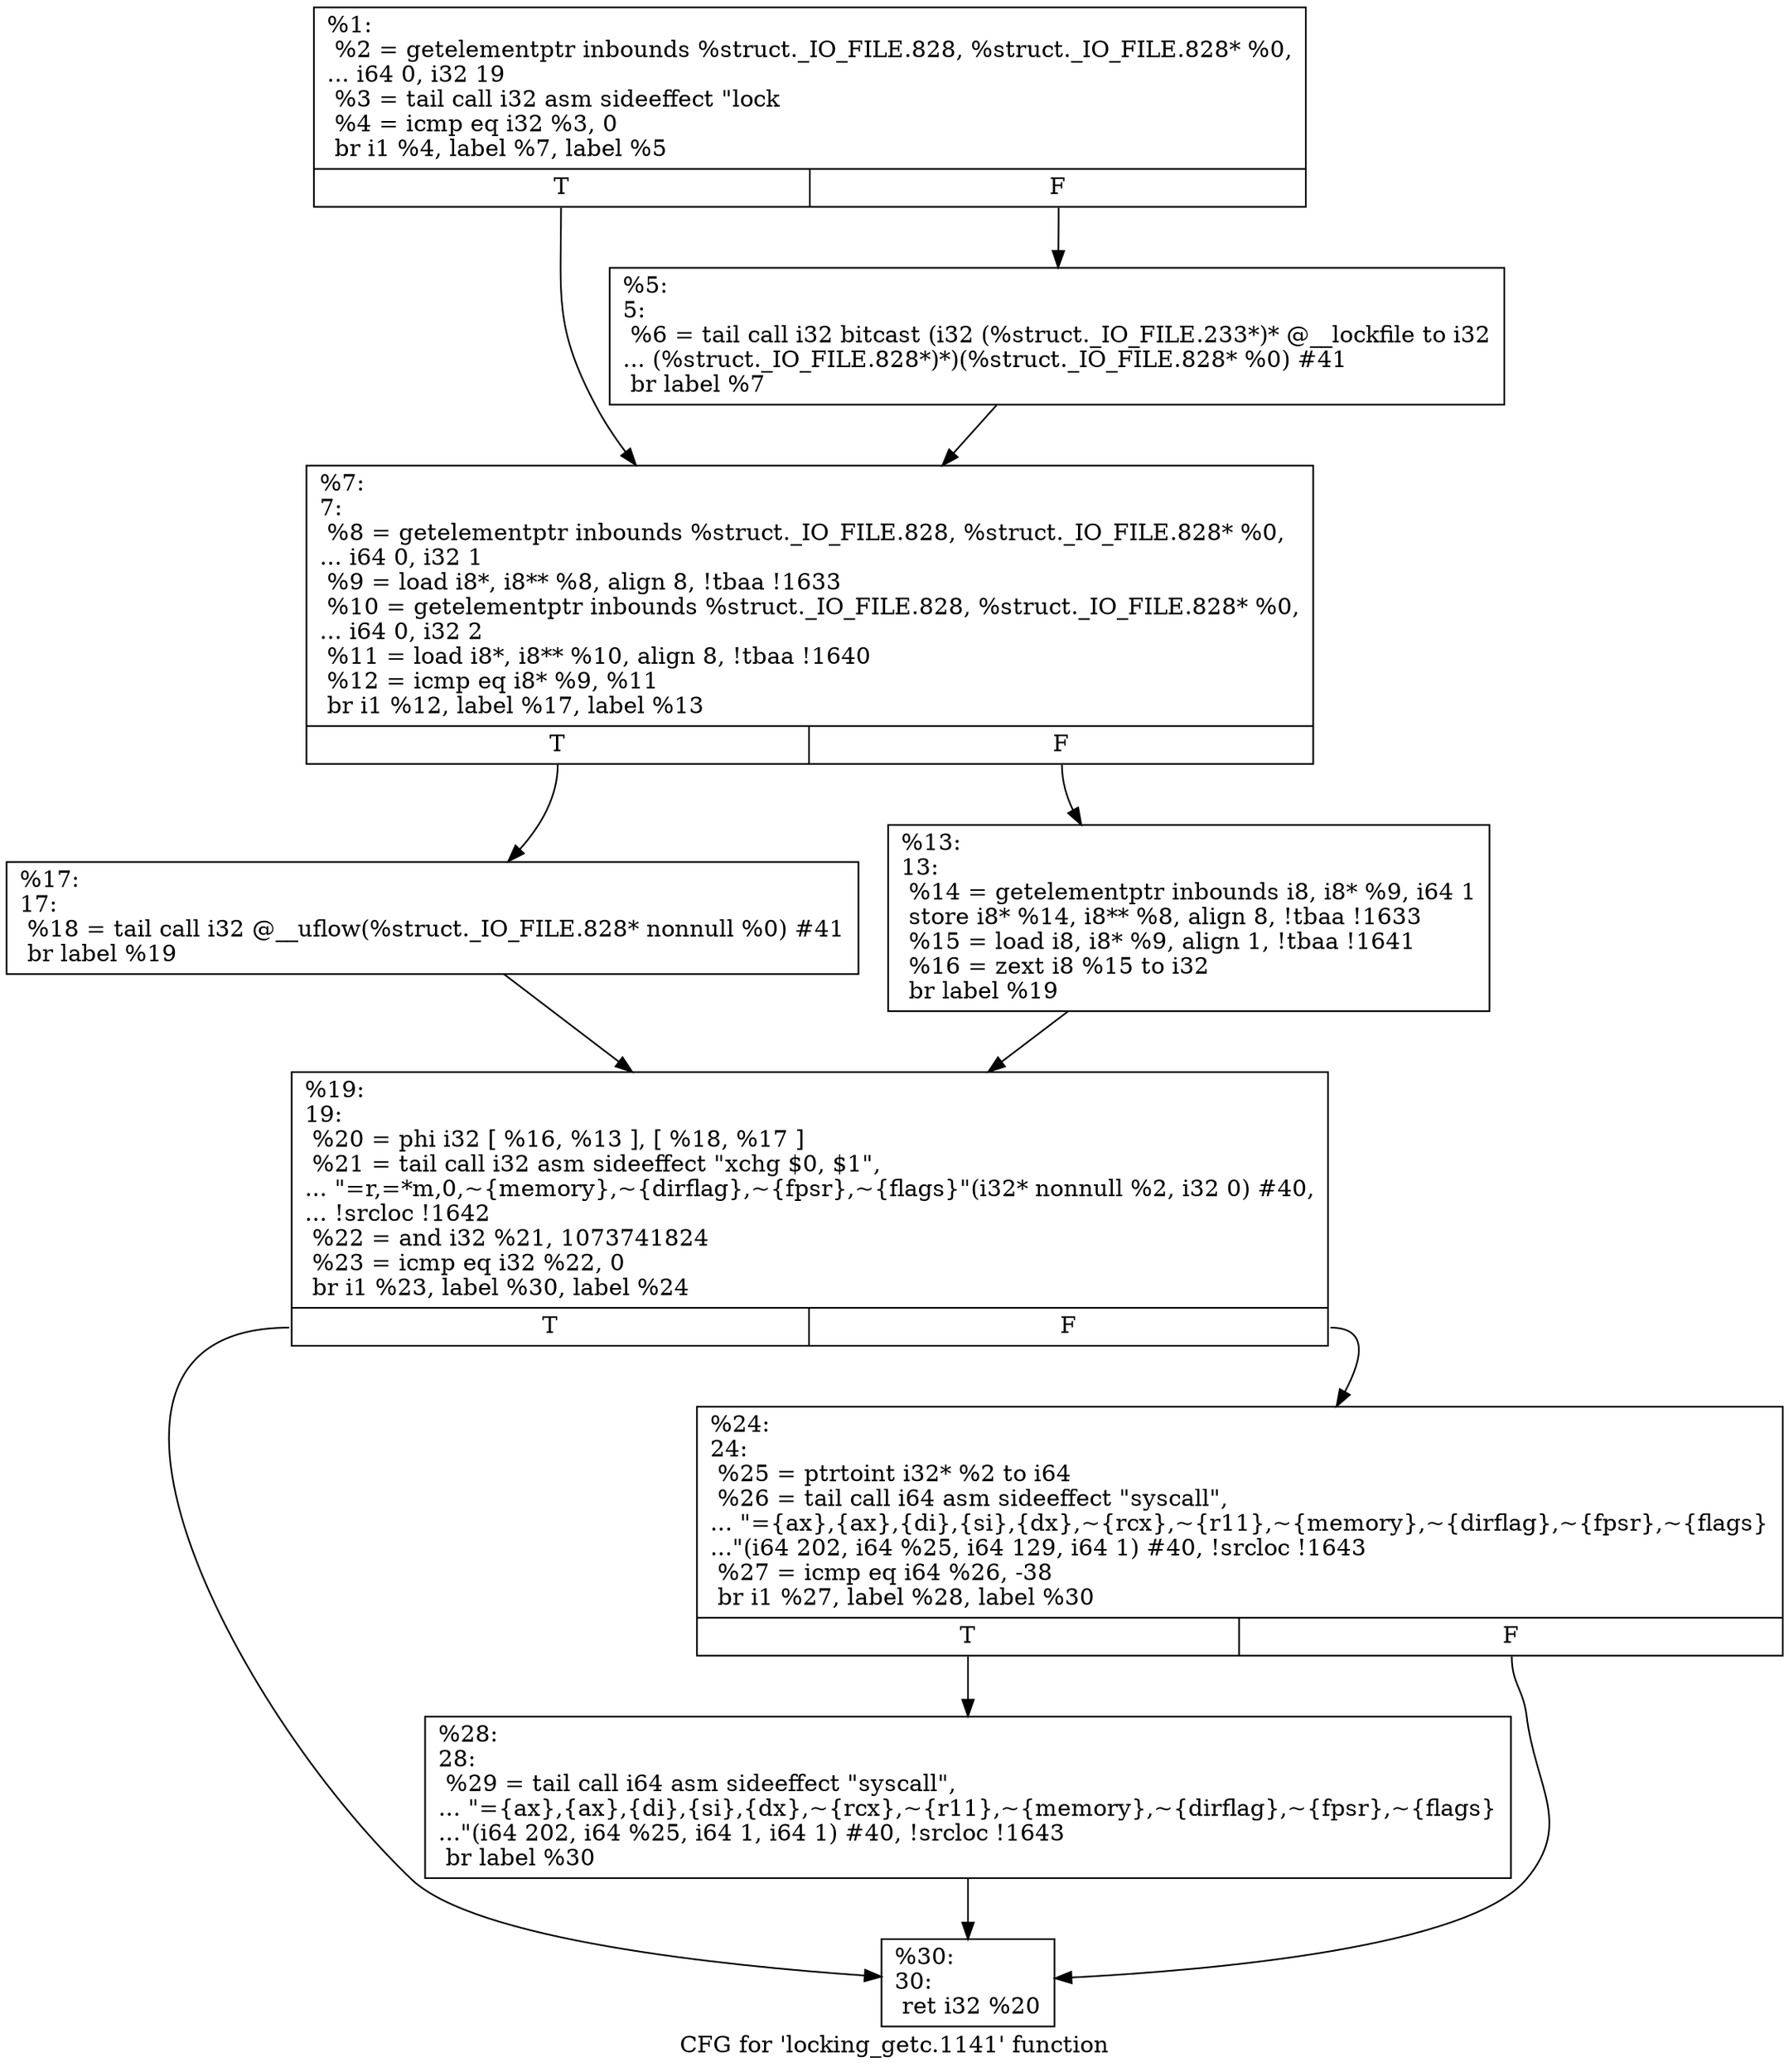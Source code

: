digraph "CFG for 'locking_getc.1141' function" {
	label="CFG for 'locking_getc.1141' function";

	Node0x1fbc220 [shape=record,label="{%1:\l  %2 = getelementptr inbounds %struct._IO_FILE.828, %struct._IO_FILE.828* %0,\l... i64 0, i32 19\l  %3 = tail call i32 asm sideeffect \"lock \l  %4 = icmp eq i32 %3, 0\l  br i1 %4, label %7, label %5\l|{<s0>T|<s1>F}}"];
	Node0x1fbc220:s0 -> Node0x1fbc2f0;
	Node0x1fbc220:s1 -> Node0x1fbc2a0;
	Node0x1fbc2a0 [shape=record,label="{%5:\l5:                                                \l  %6 = tail call i32 bitcast (i32 (%struct._IO_FILE.233*)* @__lockfile to i32\l... (%struct._IO_FILE.828*)*)(%struct._IO_FILE.828* %0) #41\l  br label %7\l}"];
	Node0x1fbc2a0 -> Node0x1fbc2f0;
	Node0x1fbc2f0 [shape=record,label="{%7:\l7:                                                \l  %8 = getelementptr inbounds %struct._IO_FILE.828, %struct._IO_FILE.828* %0,\l... i64 0, i32 1\l  %9 = load i8*, i8** %8, align 8, !tbaa !1633\l  %10 = getelementptr inbounds %struct._IO_FILE.828, %struct._IO_FILE.828* %0,\l... i64 0, i32 2\l  %11 = load i8*, i8** %10, align 8, !tbaa !1640\l  %12 = icmp eq i8* %9, %11\l  br i1 %12, label %17, label %13\l|{<s0>T|<s1>F}}"];
	Node0x1fbc2f0:s0 -> Node0x1fbc390;
	Node0x1fbc2f0:s1 -> Node0x1fbc340;
	Node0x1fbc340 [shape=record,label="{%13:\l13:                                               \l  %14 = getelementptr inbounds i8, i8* %9, i64 1\l  store i8* %14, i8** %8, align 8, !tbaa !1633\l  %15 = load i8, i8* %9, align 1, !tbaa !1641\l  %16 = zext i8 %15 to i32\l  br label %19\l}"];
	Node0x1fbc340 -> Node0x1fbc3e0;
	Node0x1fbc390 [shape=record,label="{%17:\l17:                                               \l  %18 = tail call i32 @__uflow(%struct._IO_FILE.828* nonnull %0) #41\l  br label %19\l}"];
	Node0x1fbc390 -> Node0x1fbc3e0;
	Node0x1fbc3e0 [shape=record,label="{%19:\l19:                                               \l  %20 = phi i32 [ %16, %13 ], [ %18, %17 ]\l  %21 = tail call i32 asm sideeffect \"xchg $0, $1\",\l... \"=r,=*m,0,~\{memory\},~\{dirflag\},~\{fpsr\},~\{flags\}\"(i32* nonnull %2, i32 0) #40,\l... !srcloc !1642\l  %22 = and i32 %21, 1073741824\l  %23 = icmp eq i32 %22, 0\l  br i1 %23, label %30, label %24\l|{<s0>T|<s1>F}}"];
	Node0x1fbc3e0:s0 -> Node0x1fbc4d0;
	Node0x1fbc3e0:s1 -> Node0x1fbc430;
	Node0x1fbc430 [shape=record,label="{%24:\l24:                                               \l  %25 = ptrtoint i32* %2 to i64\l  %26 = tail call i64 asm sideeffect \"syscall\",\l... \"=\{ax\},\{ax\},\{di\},\{si\},\{dx\},~\{rcx\},~\{r11\},~\{memory\},~\{dirflag\},~\{fpsr\},~\{flags\}\l...\"(i64 202, i64 %25, i64 129, i64 1) #40, !srcloc !1643\l  %27 = icmp eq i64 %26, -38\l  br i1 %27, label %28, label %30\l|{<s0>T|<s1>F}}"];
	Node0x1fbc430:s0 -> Node0x1fbc480;
	Node0x1fbc430:s1 -> Node0x1fbc4d0;
	Node0x1fbc480 [shape=record,label="{%28:\l28:                                               \l  %29 = tail call i64 asm sideeffect \"syscall\",\l... \"=\{ax\},\{ax\},\{di\},\{si\},\{dx\},~\{rcx\},~\{r11\},~\{memory\},~\{dirflag\},~\{fpsr\},~\{flags\}\l...\"(i64 202, i64 %25, i64 1, i64 1) #40, !srcloc !1643\l  br label %30\l}"];
	Node0x1fbc480 -> Node0x1fbc4d0;
	Node0x1fbc4d0 [shape=record,label="{%30:\l30:                                               \l  ret i32 %20\l}"];
}
